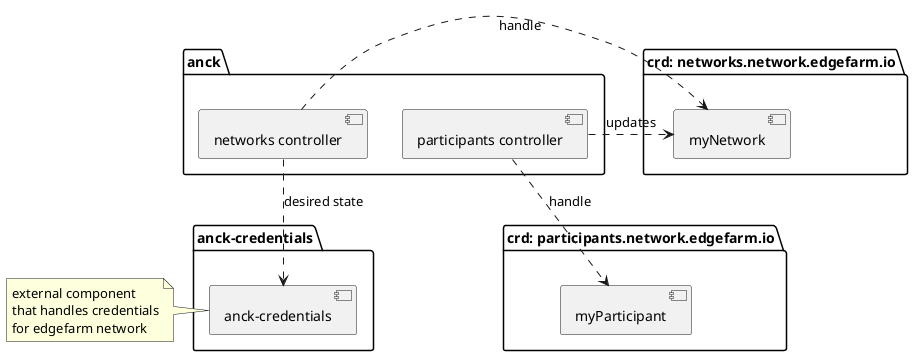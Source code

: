 @startuml

package "crd: networks.network.edgefarm.io" {
    [myNetwork] as networkscrd
}

package "crd: participants.network.edgefarm.io" {
    [myParticipant] as participantscrd
}

package "anck-credentials" {
    [anck-credentials] as ac
}
note left {
    external component
    that handles credentials
    for edgefarm network
}

package "anck" {
    [networks controller] as nc
    [participants controller] as pc
    nc .r.> networkscrd : handle
    pc .r.> participantscrd : handle
    pc .r.> networkscrd : updates
    networkscrd -[hidden]- participantscrd
    nc .d.> ac: desired state
}

@enduml

